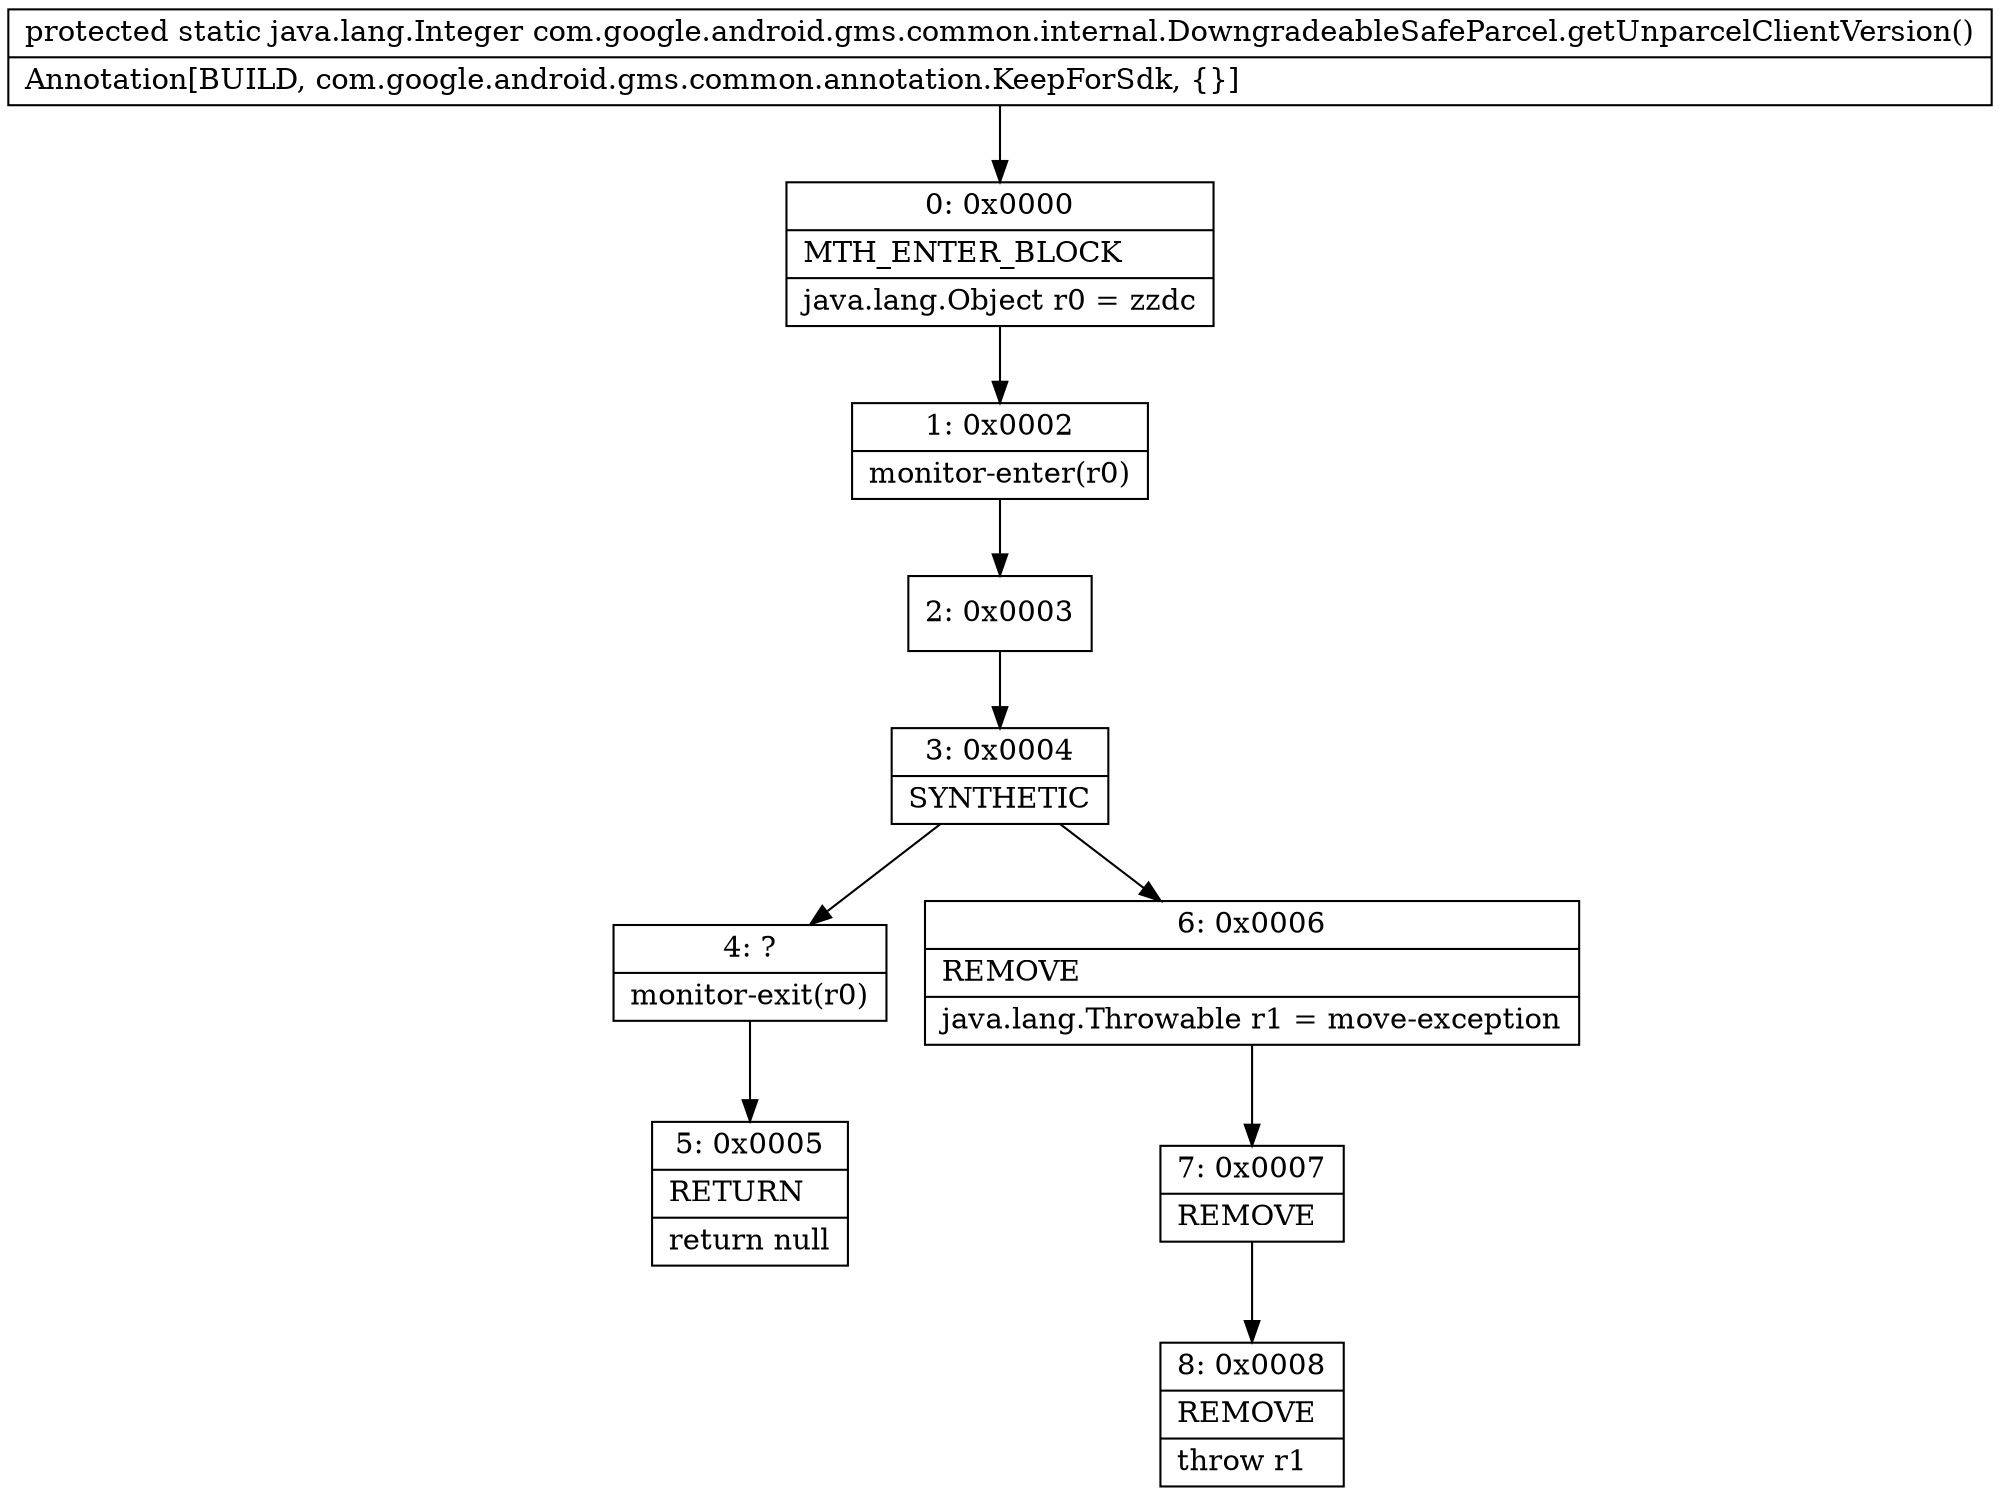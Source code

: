 digraph "CFG forcom.google.android.gms.common.internal.DowngradeableSafeParcel.getUnparcelClientVersion()Ljava\/lang\/Integer;" {
Node_0 [shape=record,label="{0\:\ 0x0000|MTH_ENTER_BLOCK\l|java.lang.Object r0 = zzdc\l}"];
Node_1 [shape=record,label="{1\:\ 0x0002|monitor\-enter(r0)\l}"];
Node_2 [shape=record,label="{2\:\ 0x0003}"];
Node_3 [shape=record,label="{3\:\ 0x0004|SYNTHETIC\l}"];
Node_4 [shape=record,label="{4\:\ ?|monitor\-exit(r0)\l}"];
Node_5 [shape=record,label="{5\:\ 0x0005|RETURN\l|return null\l}"];
Node_6 [shape=record,label="{6\:\ 0x0006|REMOVE\l|java.lang.Throwable r1 = move\-exception\l}"];
Node_7 [shape=record,label="{7\:\ 0x0007|REMOVE\l}"];
Node_8 [shape=record,label="{8\:\ 0x0008|REMOVE\l|throw r1\l}"];
MethodNode[shape=record,label="{protected static java.lang.Integer com.google.android.gms.common.internal.DowngradeableSafeParcel.getUnparcelClientVersion()  | Annotation[BUILD, com.google.android.gms.common.annotation.KeepForSdk, \{\}]\l}"];
MethodNode -> Node_0;
Node_0 -> Node_1;
Node_1 -> Node_2;
Node_2 -> Node_3;
Node_3 -> Node_4;
Node_3 -> Node_6;
Node_4 -> Node_5;
Node_6 -> Node_7;
Node_7 -> Node_8;
}

